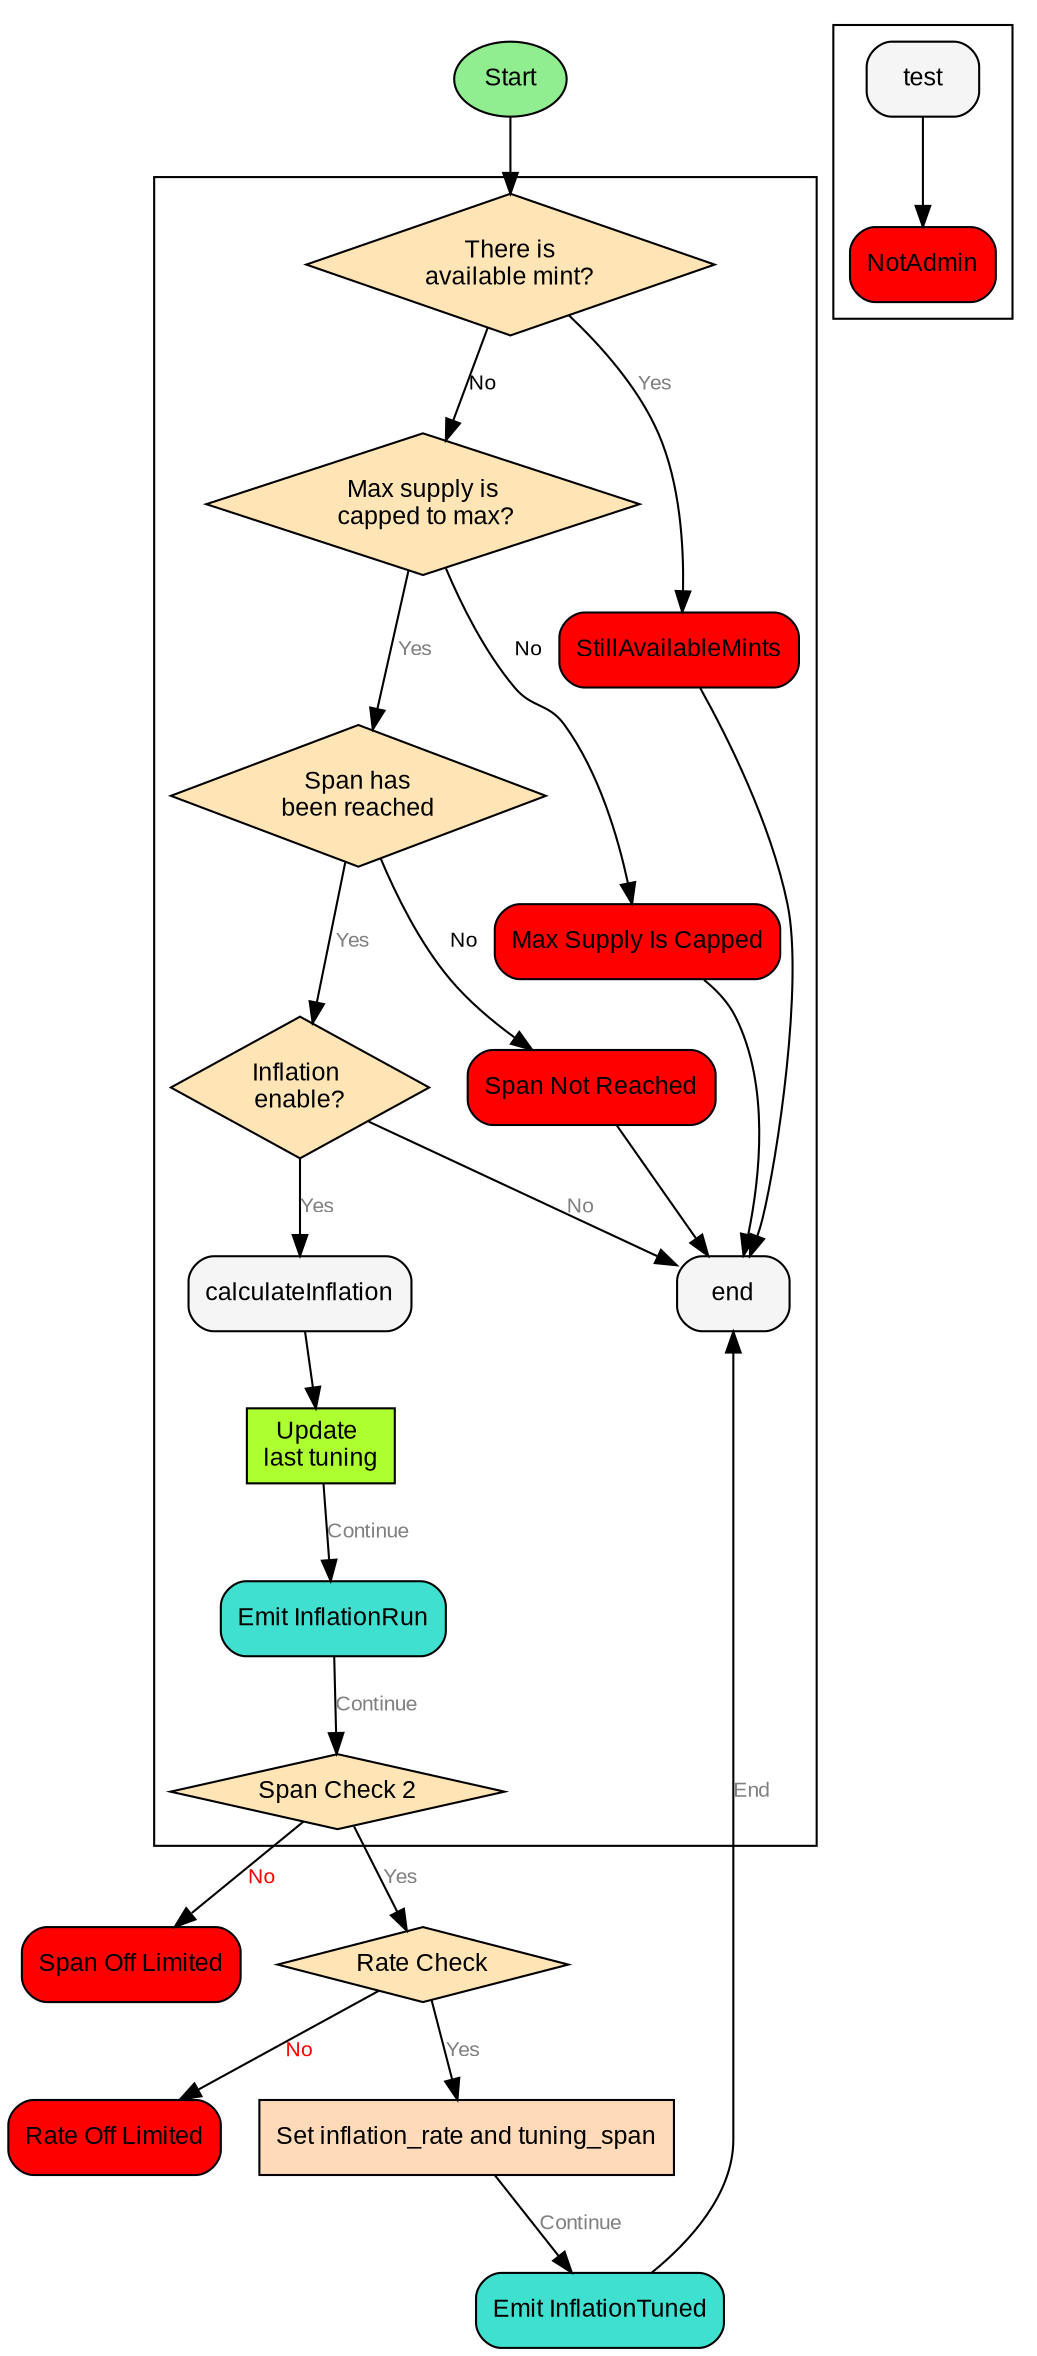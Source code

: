 digraph {
    node [shape = box; style = "rounded, filled"; fillcolor = "#F5F5F5"; fontname = "Arial"; fontsize = 12;];
    edge [fontname = "Arial"; fontsize = 10;];
    
    start [label = "Start";shape = "ellipse";style = "filled";fillcolor = "#90EE90";];
    
    start -> availableMintCheck;
    
    subgraph RunInflation2 {
        cluster = true;
        test -> revertNotAdmin;
    }
    
    subgraph RunInflation {
        cluster = true;
        revertNotAdmin [label = "NotAdmin";shape = "box";style = "rounded,filled";fillcolor = "red";];
        
        availableMintCheck [label = "There is\navailable mint?";shape = "diamond";style = "filled";fillcolor = "#FFE4B5";];
        availableMintCheck -> revertStillAvailableMints [label = "Yes"; fontsize = 10; fontcolor = "#808080";];
        availableMintCheck -> maxSupplyCheck [label = "No"; fontsize = 10;];
        revertStillAvailableMints [label = "StillAvailableMints";shape = "box";style = "rounded,filled";fillcolor = "red";];
        revertStillAvailableMints -> end;
        
        maxSupplyCheck [label = "Max supply is\n capped to max?";shape = "diamond";style = "filled";fillcolor = "#FFE4B5";];
        maxSupplyCheck -> spanCheck [label = "Yes"; fontsize = 10; fontcolor = "#808080";];
        maxSupplyCheck -> revertMaxSupplyIsCapped [label = "No"; fontsize = 10;];
        revertMaxSupplyIsCapped [label = "Max Supply Is Capped";shape = "box";style = "rounded,filled";fillcolor = "red";];
        revertMaxSupplyIsCapped -> end;
        
        spanCheck [label = "Span has\nbeen reached";shape = "diamond";style = "filled";fillcolor = "#FFE4B5";];
        spanCheck -> enableCheck [label = "Yes"; fontsize = 10; fontcolor = "#808080";];
        spanCheck -> revertSpanNotReached [label = "No"; fontsize = 10;];
        revertSpanNotReached [label = "Span Not Reached";shape = "box";style = "rounded,filled";fillcolor = "red";];
        revertSpanNotReached -> end;
        
        enableCheck [label = "Inflation \nenable?";shape = "diamond";style = "filled";fillcolor = "#FFE4B5";];
        enableCheck -> calculateInflation [label = "Yes"; fontsize = 10; fontcolor = "#808080";];
        enableCheck -> end [label = "No"; fontsize = 10; fontcolor = "#808080";];
        
        calculateInflation -> lastTuningOn;
        
        lastTuningOn [label = "Update \nlast tuning";style = "filled";fillcolor = "greenyellow";];
        lastTuningOn -> emitInflationRun [label = "Continue"; fontsize = 10; fontcolor = "#808080";];
        emitInflationRun [label = "Emit InflationRun";shape = "box";style = "rounded,filled";fillcolor = "turquoise";];
        emitInflationRun -> spanCheck2 [label = "Continue"; fontsize = 10; fontcolor = "#808080";];
    }
    
    
    
    
    
    // calculateAddSupply [label = "Calculate Add Supply";style = "filled";fillcolor = "#FFDAB9";];
    // calculateAddSupply -> maxSupplyCheck2 [label = "max_supply + add_supply >= MAX_CAP"; fontsize = 10; fontcolor = "#808080";];
    // calculateAddSupply -> setMaxSupplyAndAvailableMint [label = "max_supply + add_supply < MAX_CAP"; fontsize = 10; fontcolor = "#808080";];
    // setMaxSupplyAndAvailableMint [label = "Set max_supply and available_mint";style = "filled";fillcolor = "#FFDAB9";];
    // setMaxSupplyAndAvailableMint -> lastTuningOn [label = "Continue"; fontsize = 10; fontcolor = "#808080";];
    // maxSupplyCheck2 [label = "Max Supply Check 2";shape = "diamond";style = "filled";fillcolor = "#FFE4B5";];
    // maxSupplyCheck2 -> setMaxSupplyAndAvailableMint [label = "Yes"; fontsize = 10; fontcolor = "#808080";];
    // maxSupplyCheck2 -> revertMaxSupplyIsCapped2 [label = "No"; fontsize = 10; fontcolor = "red";];
    
    spanCheck2 [label = "Span Check 2";shape = "diamond";style = "filled";fillcolor = "#FFE4B5";];
    spanCheck2 -> rateCheck [label = "Yes"; fontsize = 10; fontcolor = "#808080";];
    spanCheck2 -> revertSpanOfflimited [label = "No"; fontsize = 10; fontcolor = "red";];
    rateCheck [label = "Rate Check";shape = "diamond";style = "filled";fillcolor = "#FFE4B5";];
    rateCheck -> setInflationRateAndTuningSpan [label = "Yes"; fontsize = 10; fontcolor = "#808080";];
    rateCheck -> revertRateOfflimited [label = "No"; fontsize = 10; fontcolor = "red";];
    setInflationRateAndTuningSpan [label = "Set inflation_rate and tuning_span";style = "filled";fillcolor = "#FFDAB9";];
    setInflationRateAndTuningSpan -> emitInflationTuned [label = "Continue"; fontsize = 10; fontcolor = "#808080";];
    emitInflationTuned [label = "Emit InflationTuned";shape = "box";style = "rounded,filled";fillcolor = "turquoise";];
    emitInflationTuned -> end [label = "End"; fontsize = 10; fontcolor = "#808080";];
    
    revertSpanOfflimited [label = "Span Off Limited";shape = "box";style = "rounded,filled";fillcolor = "red";];
    revertRateOfflimited [label = "Rate Off Limited";shape = "box";style = "rounded,filled";fillcolor = "red";];
}